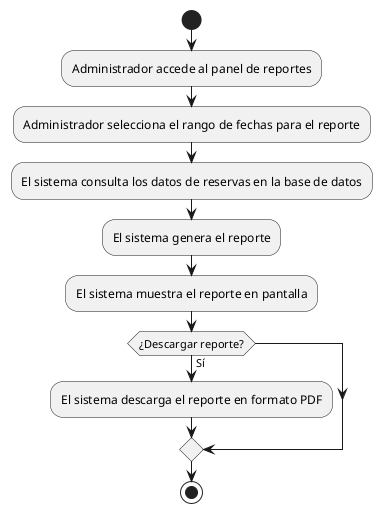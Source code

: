 @startuml
start
:Administrador accede al panel de reportes;
:Administrador selecciona el rango de fechas para el reporte;
:El sistema consulta los datos de reservas en la base de datos;
:El sistema genera el reporte;
:El sistema muestra el reporte en pantalla;
if (¿Descargar reporte?) then (Sí)
  :El sistema descarga el reporte en formato PDF;
endif
stop
@enduml